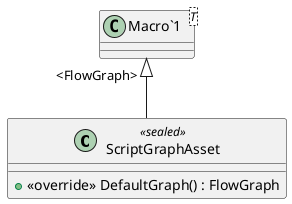 @startuml
class ScriptGraphAsset <<sealed>> {
    + <<override>> DefaultGraph() : FlowGraph
}
class "Macro`1"<T> {
}
"Macro`1" "<FlowGraph>" <|-- ScriptGraphAsset
@enduml
